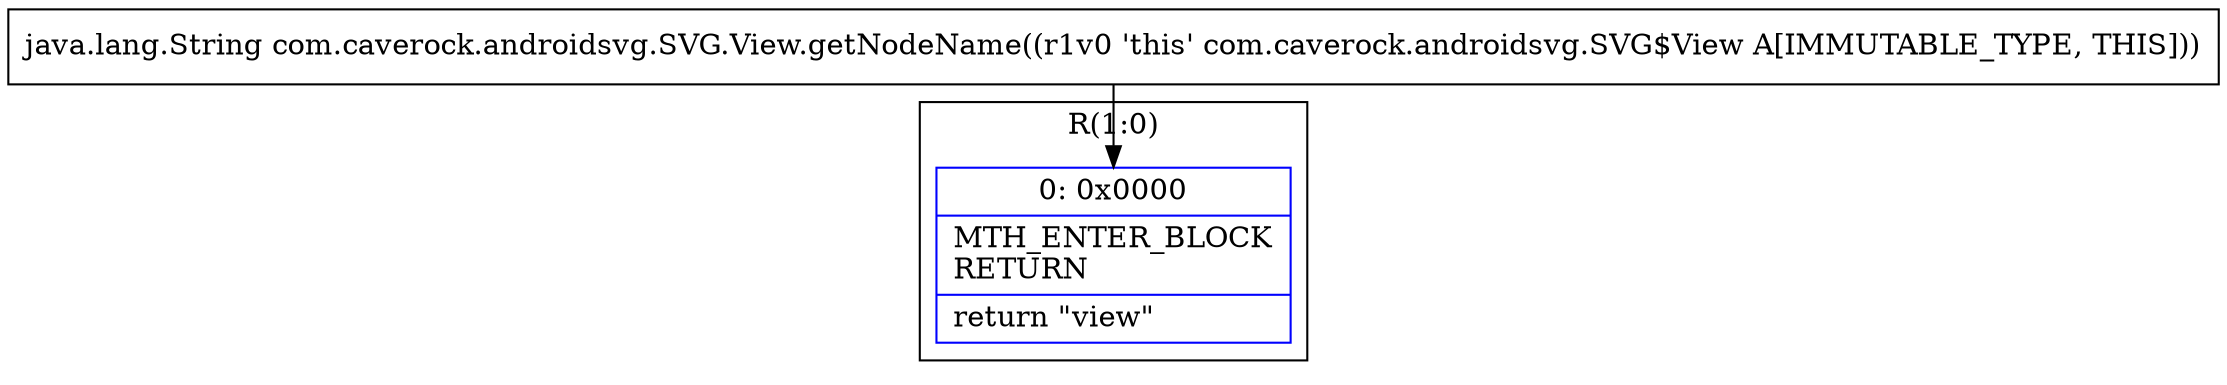 digraph "CFG forcom.caverock.androidsvg.SVG.View.getNodeName()Ljava\/lang\/String;" {
subgraph cluster_Region_984439787 {
label = "R(1:0)";
node [shape=record,color=blue];
Node_0 [shape=record,label="{0\:\ 0x0000|MTH_ENTER_BLOCK\lRETURN\l|return \"view\"\l}"];
}
MethodNode[shape=record,label="{java.lang.String com.caverock.androidsvg.SVG.View.getNodeName((r1v0 'this' com.caverock.androidsvg.SVG$View A[IMMUTABLE_TYPE, THIS])) }"];
MethodNode -> Node_0;
}

